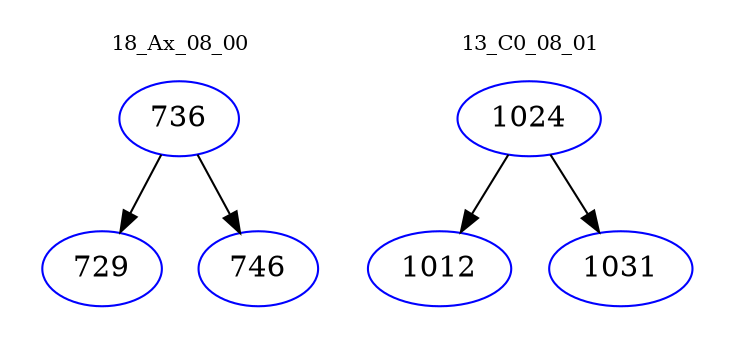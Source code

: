 digraph{
subgraph cluster_0 {
color = white
label = "18_Ax_08_00";
fontsize=10;
T0_736 [label="736", color="blue"]
T0_736 -> T0_729 [color="black"]
T0_729 [label="729", color="blue"]
T0_736 -> T0_746 [color="black"]
T0_746 [label="746", color="blue"]
}
subgraph cluster_1 {
color = white
label = "13_C0_08_01";
fontsize=10;
T1_1024 [label="1024", color="blue"]
T1_1024 -> T1_1012 [color="black"]
T1_1012 [label="1012", color="blue"]
T1_1024 -> T1_1031 [color="black"]
T1_1031 [label="1031", color="blue"]
}
}
